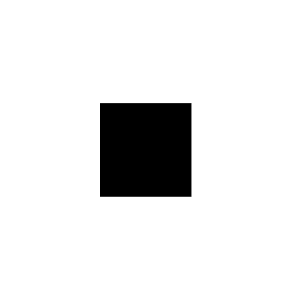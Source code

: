 digraph imagen{
    image[shape=none, margin=0,label=<
    <TABLE BORDER="0" CELLBORDER="0" CELLSPACING="0" CELLPADDING="15">
       <TR>
            <TD BGCOLOR="#FFFFFF">   </TD>
            <TD BGCOLOR="#FFFFFF">   </TD>
            <TD BGCOLOR="#FFFFFF">   </TD>
       </TR>
       <TR>
            <TD BGCOLOR="#FFFFFF">   </TD>
            <TD BGCOLOR="##000000">   </TD>
            <TD BGCOLOR="#FFFFFF">   </TD>
       </TR>
       <TR>
            <TD BGCOLOR="#FFFFFF">   </TD>
            <TD BGCOLOR="#FFFFFF">   </TD>
            <TD BGCOLOR="#FFFFFF">   </TD>
       </TR>
    </TABLE>>];
}